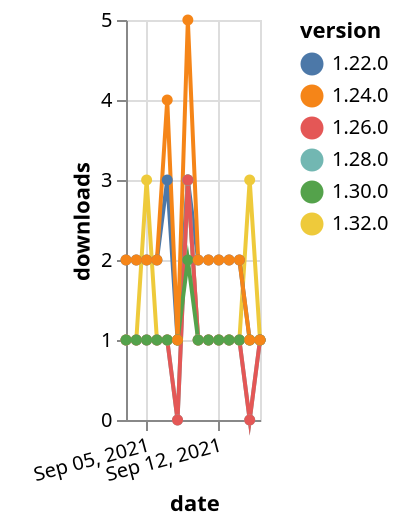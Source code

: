 {"$schema": "https://vega.github.io/schema/vega-lite/v5.json", "description": "A simple bar chart with embedded data.", "data": {"values": [{"date": "2021-09-03", "total": 176, "delta": 1, "version": "1.32.0"}, {"date": "2021-09-04", "total": 177, "delta": 1, "version": "1.32.0"}, {"date": "2021-09-05", "total": 180, "delta": 3, "version": "1.32.0"}, {"date": "2021-09-06", "total": 181, "delta": 1, "version": "1.32.0"}, {"date": "2021-09-07", "total": 182, "delta": 1, "version": "1.32.0"}, {"date": "2021-09-08", "total": 183, "delta": 1, "version": "1.32.0"}, {"date": "2021-09-09", "total": 186, "delta": 3, "version": "1.32.0"}, {"date": "2021-09-10", "total": 187, "delta": 1, "version": "1.32.0"}, {"date": "2021-09-11", "total": 188, "delta": 1, "version": "1.32.0"}, {"date": "2021-09-12", "total": 189, "delta": 1, "version": "1.32.0"}, {"date": "2021-09-13", "total": 190, "delta": 1, "version": "1.32.0"}, {"date": "2021-09-14", "total": 191, "delta": 1, "version": "1.32.0"}, {"date": "2021-09-15", "total": 194, "delta": 3, "version": "1.32.0"}, {"date": "2021-09-16", "total": 195, "delta": 1, "version": "1.32.0"}, {"date": "2021-09-03", "total": 2317, "delta": 2, "version": "1.22.0"}, {"date": "2021-09-04", "total": 2319, "delta": 2, "version": "1.22.0"}, {"date": "2021-09-05", "total": 2321, "delta": 2, "version": "1.22.0"}, {"date": "2021-09-06", "total": 2323, "delta": 2, "version": "1.22.0"}, {"date": "2021-09-07", "total": 2326, "delta": 3, "version": "1.22.0"}, {"date": "2021-09-08", "total": 2327, "delta": 1, "version": "1.22.0"}, {"date": "2021-09-09", "total": 2330, "delta": 3, "version": "1.22.0"}, {"date": "2021-09-10", "total": 2332, "delta": 2, "version": "1.22.0"}, {"date": "2021-09-11", "total": 2334, "delta": 2, "version": "1.22.0"}, {"date": "2021-09-12", "total": 2336, "delta": 2, "version": "1.22.0"}, {"date": "2021-09-13", "total": 2338, "delta": 2, "version": "1.22.0"}, {"date": "2021-09-14", "total": 2340, "delta": 2, "version": "1.22.0"}, {"date": "2021-09-15", "total": 2341, "delta": 1, "version": "1.22.0"}, {"date": "2021-09-16", "total": 2342, "delta": 1, "version": "1.22.0"}, {"date": "2021-09-03", "total": 199, "delta": 1, "version": "1.28.0"}, {"date": "2021-09-04", "total": 200, "delta": 1, "version": "1.28.0"}, {"date": "2021-09-05", "total": 201, "delta": 1, "version": "1.28.0"}, {"date": "2021-09-06", "total": 202, "delta": 1, "version": "1.28.0"}, {"date": "2021-09-07", "total": 203, "delta": 1, "version": "1.28.0"}, {"date": "2021-09-08", "total": 203, "delta": 0, "version": "1.28.0"}, {"date": "2021-09-09", "total": 206, "delta": 3, "version": "1.28.0"}, {"date": "2021-09-10", "total": 207, "delta": 1, "version": "1.28.0"}, {"date": "2021-09-11", "total": 208, "delta": 1, "version": "1.28.0"}, {"date": "2021-09-12", "total": 209, "delta": 1, "version": "1.28.0"}, {"date": "2021-09-13", "total": 210, "delta": 1, "version": "1.28.0"}, {"date": "2021-09-14", "total": 211, "delta": 1, "version": "1.28.0"}, {"date": "2021-09-15", "total": 211, "delta": 0, "version": "1.28.0"}, {"date": "2021-09-16", "total": 212, "delta": 1, "version": "1.28.0"}, {"date": "2021-09-03", "total": 256, "delta": 1, "version": "1.26.0"}, {"date": "2021-09-04", "total": 257, "delta": 1, "version": "1.26.0"}, {"date": "2021-09-05", "total": 258, "delta": 1, "version": "1.26.0"}, {"date": "2021-09-06", "total": 259, "delta": 1, "version": "1.26.0"}, {"date": "2021-09-07", "total": 260, "delta": 1, "version": "1.26.0"}, {"date": "2021-09-08", "total": 260, "delta": 0, "version": "1.26.0"}, {"date": "2021-09-09", "total": 263, "delta": 3, "version": "1.26.0"}, {"date": "2021-09-10", "total": 264, "delta": 1, "version": "1.26.0"}, {"date": "2021-09-11", "total": 265, "delta": 1, "version": "1.26.0"}, {"date": "2021-09-12", "total": 266, "delta": 1, "version": "1.26.0"}, {"date": "2021-09-13", "total": 267, "delta": 1, "version": "1.26.0"}, {"date": "2021-09-14", "total": 268, "delta": 1, "version": "1.26.0"}, {"date": "2021-09-15", "total": 268, "delta": 0, "version": "1.26.0"}, {"date": "2021-09-16", "total": 269, "delta": 1, "version": "1.26.0"}, {"date": "2021-09-03", "total": 200, "delta": 1, "version": "1.30.0"}, {"date": "2021-09-04", "total": 201, "delta": 1, "version": "1.30.0"}, {"date": "2021-09-05", "total": 202, "delta": 1, "version": "1.30.0"}, {"date": "2021-09-06", "total": 203, "delta": 1, "version": "1.30.0"}, {"date": "2021-09-07", "total": 204, "delta": 1, "version": "1.30.0"}, {"date": "2021-09-08", "total": 205, "delta": 1, "version": "1.30.0"}, {"date": "2021-09-09", "total": 207, "delta": 2, "version": "1.30.0"}, {"date": "2021-09-10", "total": 208, "delta": 1, "version": "1.30.0"}, {"date": "2021-09-11", "total": 209, "delta": 1, "version": "1.30.0"}, {"date": "2021-09-12", "total": 210, "delta": 1, "version": "1.30.0"}, {"date": "2021-09-13", "total": 211, "delta": 1, "version": "1.30.0"}, {"date": "2021-09-14", "total": 212, "delta": 1, "version": "1.30.0"}, {"date": "2021-09-15", "total": 213, "delta": 1, "version": "1.30.0"}, {"date": "2021-09-16", "total": 214, "delta": 1, "version": "1.30.0"}, {"date": "2021-09-03", "total": 2501, "delta": 2, "version": "1.24.0"}, {"date": "2021-09-04", "total": 2503, "delta": 2, "version": "1.24.0"}, {"date": "2021-09-05", "total": 2505, "delta": 2, "version": "1.24.0"}, {"date": "2021-09-06", "total": 2507, "delta": 2, "version": "1.24.0"}, {"date": "2021-09-07", "total": 2511, "delta": 4, "version": "1.24.0"}, {"date": "2021-09-08", "total": 2512, "delta": 1, "version": "1.24.0"}, {"date": "2021-09-09", "total": 2517, "delta": 5, "version": "1.24.0"}, {"date": "2021-09-10", "total": 2519, "delta": 2, "version": "1.24.0"}, {"date": "2021-09-11", "total": 2521, "delta": 2, "version": "1.24.0"}, {"date": "2021-09-12", "total": 2523, "delta": 2, "version": "1.24.0"}, {"date": "2021-09-13", "total": 2525, "delta": 2, "version": "1.24.0"}, {"date": "2021-09-14", "total": 2527, "delta": 2, "version": "1.24.0"}, {"date": "2021-09-15", "total": 2528, "delta": 1, "version": "1.24.0"}, {"date": "2021-09-16", "total": 2529, "delta": 1, "version": "1.24.0"}]}, "width": "container", "mark": {"type": "line", "point": {"filled": true}}, "encoding": {"x": {"field": "date", "type": "temporal", "timeUnit": "yearmonthdate", "title": "date", "axis": {"labelAngle": -15}}, "y": {"field": "delta", "type": "quantitative", "title": "downloads"}, "color": {"field": "version", "type": "nominal"}, "tooltip": {"field": "delta"}}}